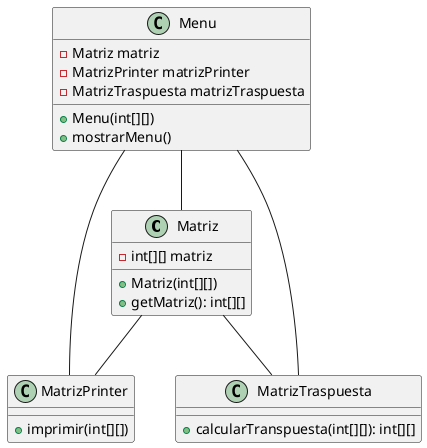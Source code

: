 @startuml

class Matriz {
    - int[][] matriz
    + Matriz(int[][])
    + getMatriz(): int[][]
}

class MatrizPrinter {
    + imprimir(int[][])
}

class MatrizTraspuesta {
    + calcularTranspuesta(int[][]): int[][]
}

class Menu {
    - Matriz matriz
    - MatrizPrinter matrizPrinter
    - MatrizTraspuesta matrizTraspuesta
    + Menu(int[][])
    + mostrarMenu()
}

Matriz -- MatrizPrinter
Matriz -- MatrizTraspuesta
Menu -- Matriz
Menu -- MatrizPrinter
Menu -- MatrizTraspuesta

@enduml
